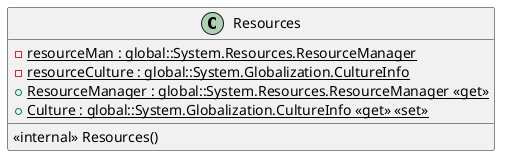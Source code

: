@startuml
class Resources {
    - {static} resourceMan : global::System.Resources.ResourceManager
    - {static} resourceCulture : global::System.Globalization.CultureInfo
    <<internal>> Resources()
    + {static} ResourceManager : global::System.Resources.ResourceManager <<get>>
    + {static} Culture : global::System.Globalization.CultureInfo <<get>> <<set>>
}
@enduml

